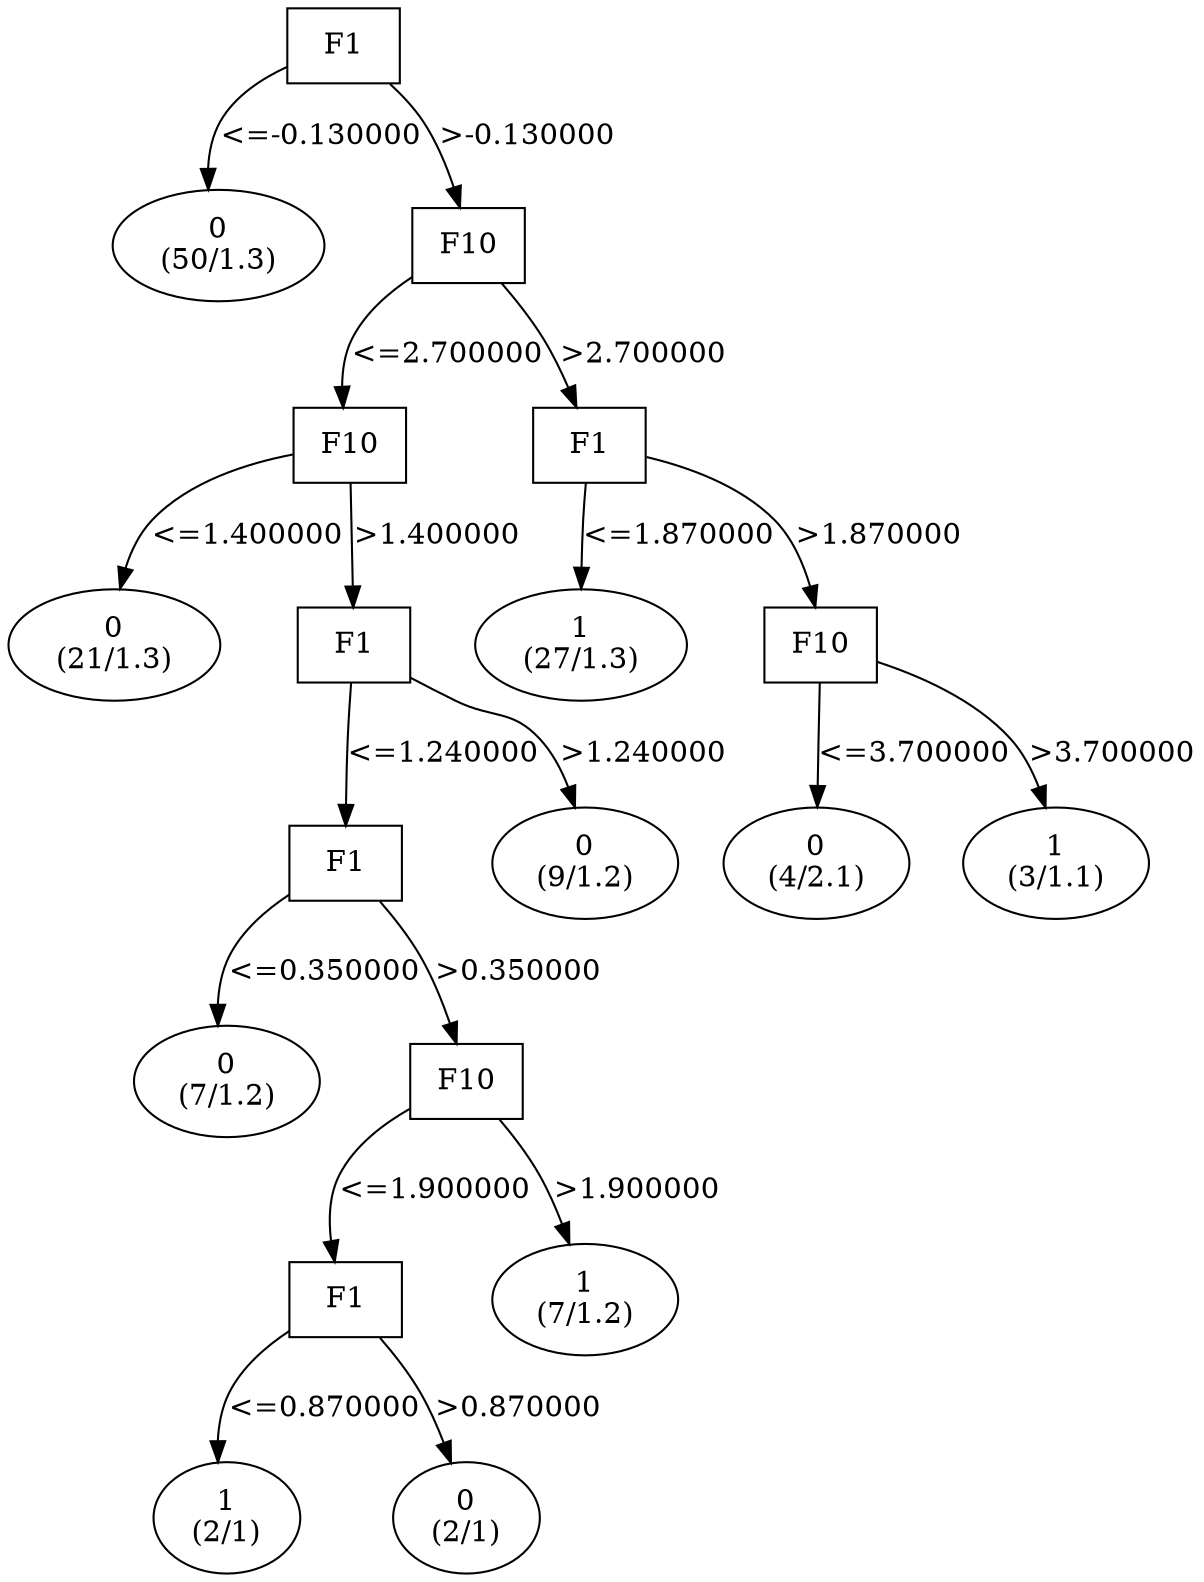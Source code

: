 digraph YaDT {
n0 [ shape=box, label="F1\n"]
n0 -> n1 [label="<=-0.130000"]
n1 [ shape=ellipse, label="0\n(50/1.3)"]
n0 -> n2 [label=">-0.130000"]
n2 [ shape=box, label="F10\n"]
n2 -> n3 [label="<=2.700000"]
n3 [ shape=box, label="F10\n"]
n3 -> n4 [label="<=1.400000"]
n4 [ shape=ellipse, label="0\n(21/1.3)"]
n3 -> n5 [label=">1.400000"]
n5 [ shape=box, label="F1\n"]
n5 -> n6 [label="<=1.240000"]
n6 [ shape=box, label="F1\n"]
n6 -> n7 [label="<=0.350000"]
n7 [ shape=ellipse, label="0\n(7/1.2)"]
n6 -> n8 [label=">0.350000"]
n8 [ shape=box, label="F10\n"]
n8 -> n9 [label="<=1.900000"]
n9 [ shape=box, label="F1\n"]
n9 -> n10 [label="<=0.870000"]
n10 [ shape=ellipse, label="1\n(2/1)"]
n9 -> n11 [label=">0.870000"]
n11 [ shape=ellipse, label="0\n(2/1)"]
n8 -> n13 [label=">1.900000"]
n13 [ shape=ellipse, label="1\n(7/1.2)"]
n5 -> n16 [label=">1.240000"]
n16 [ shape=ellipse, label="0\n(9/1.2)"]
n2 -> n19 [label=">2.700000"]
n19 [ shape=box, label="F1\n"]
n19 -> n20 [label="<=1.870000"]
n20 [ shape=ellipse, label="1\n(27/1.3)"]
n19 -> n21 [label=">1.870000"]
n21 [ shape=box, label="F10\n"]
n21 -> n22 [label="<=3.700000"]
n22 [ shape=ellipse, label="0\n(4/2.1)"]
n21 -> n23 [label=">3.700000"]
n23 [ shape=ellipse, label="1\n(3/1.1)"]
}
